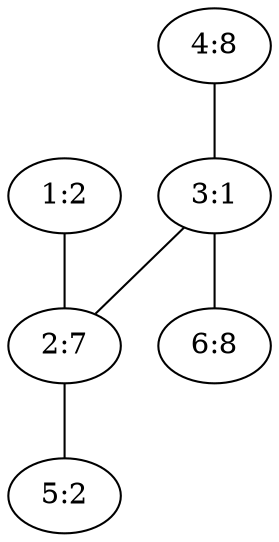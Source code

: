 graph sample {
  "1:2" -- "2:7";
  "3:1" -- "6:8";
  "3:1" -- "2:7";
  "4:8" -- "3:1";
  "2:7" -- "5:2";
}

